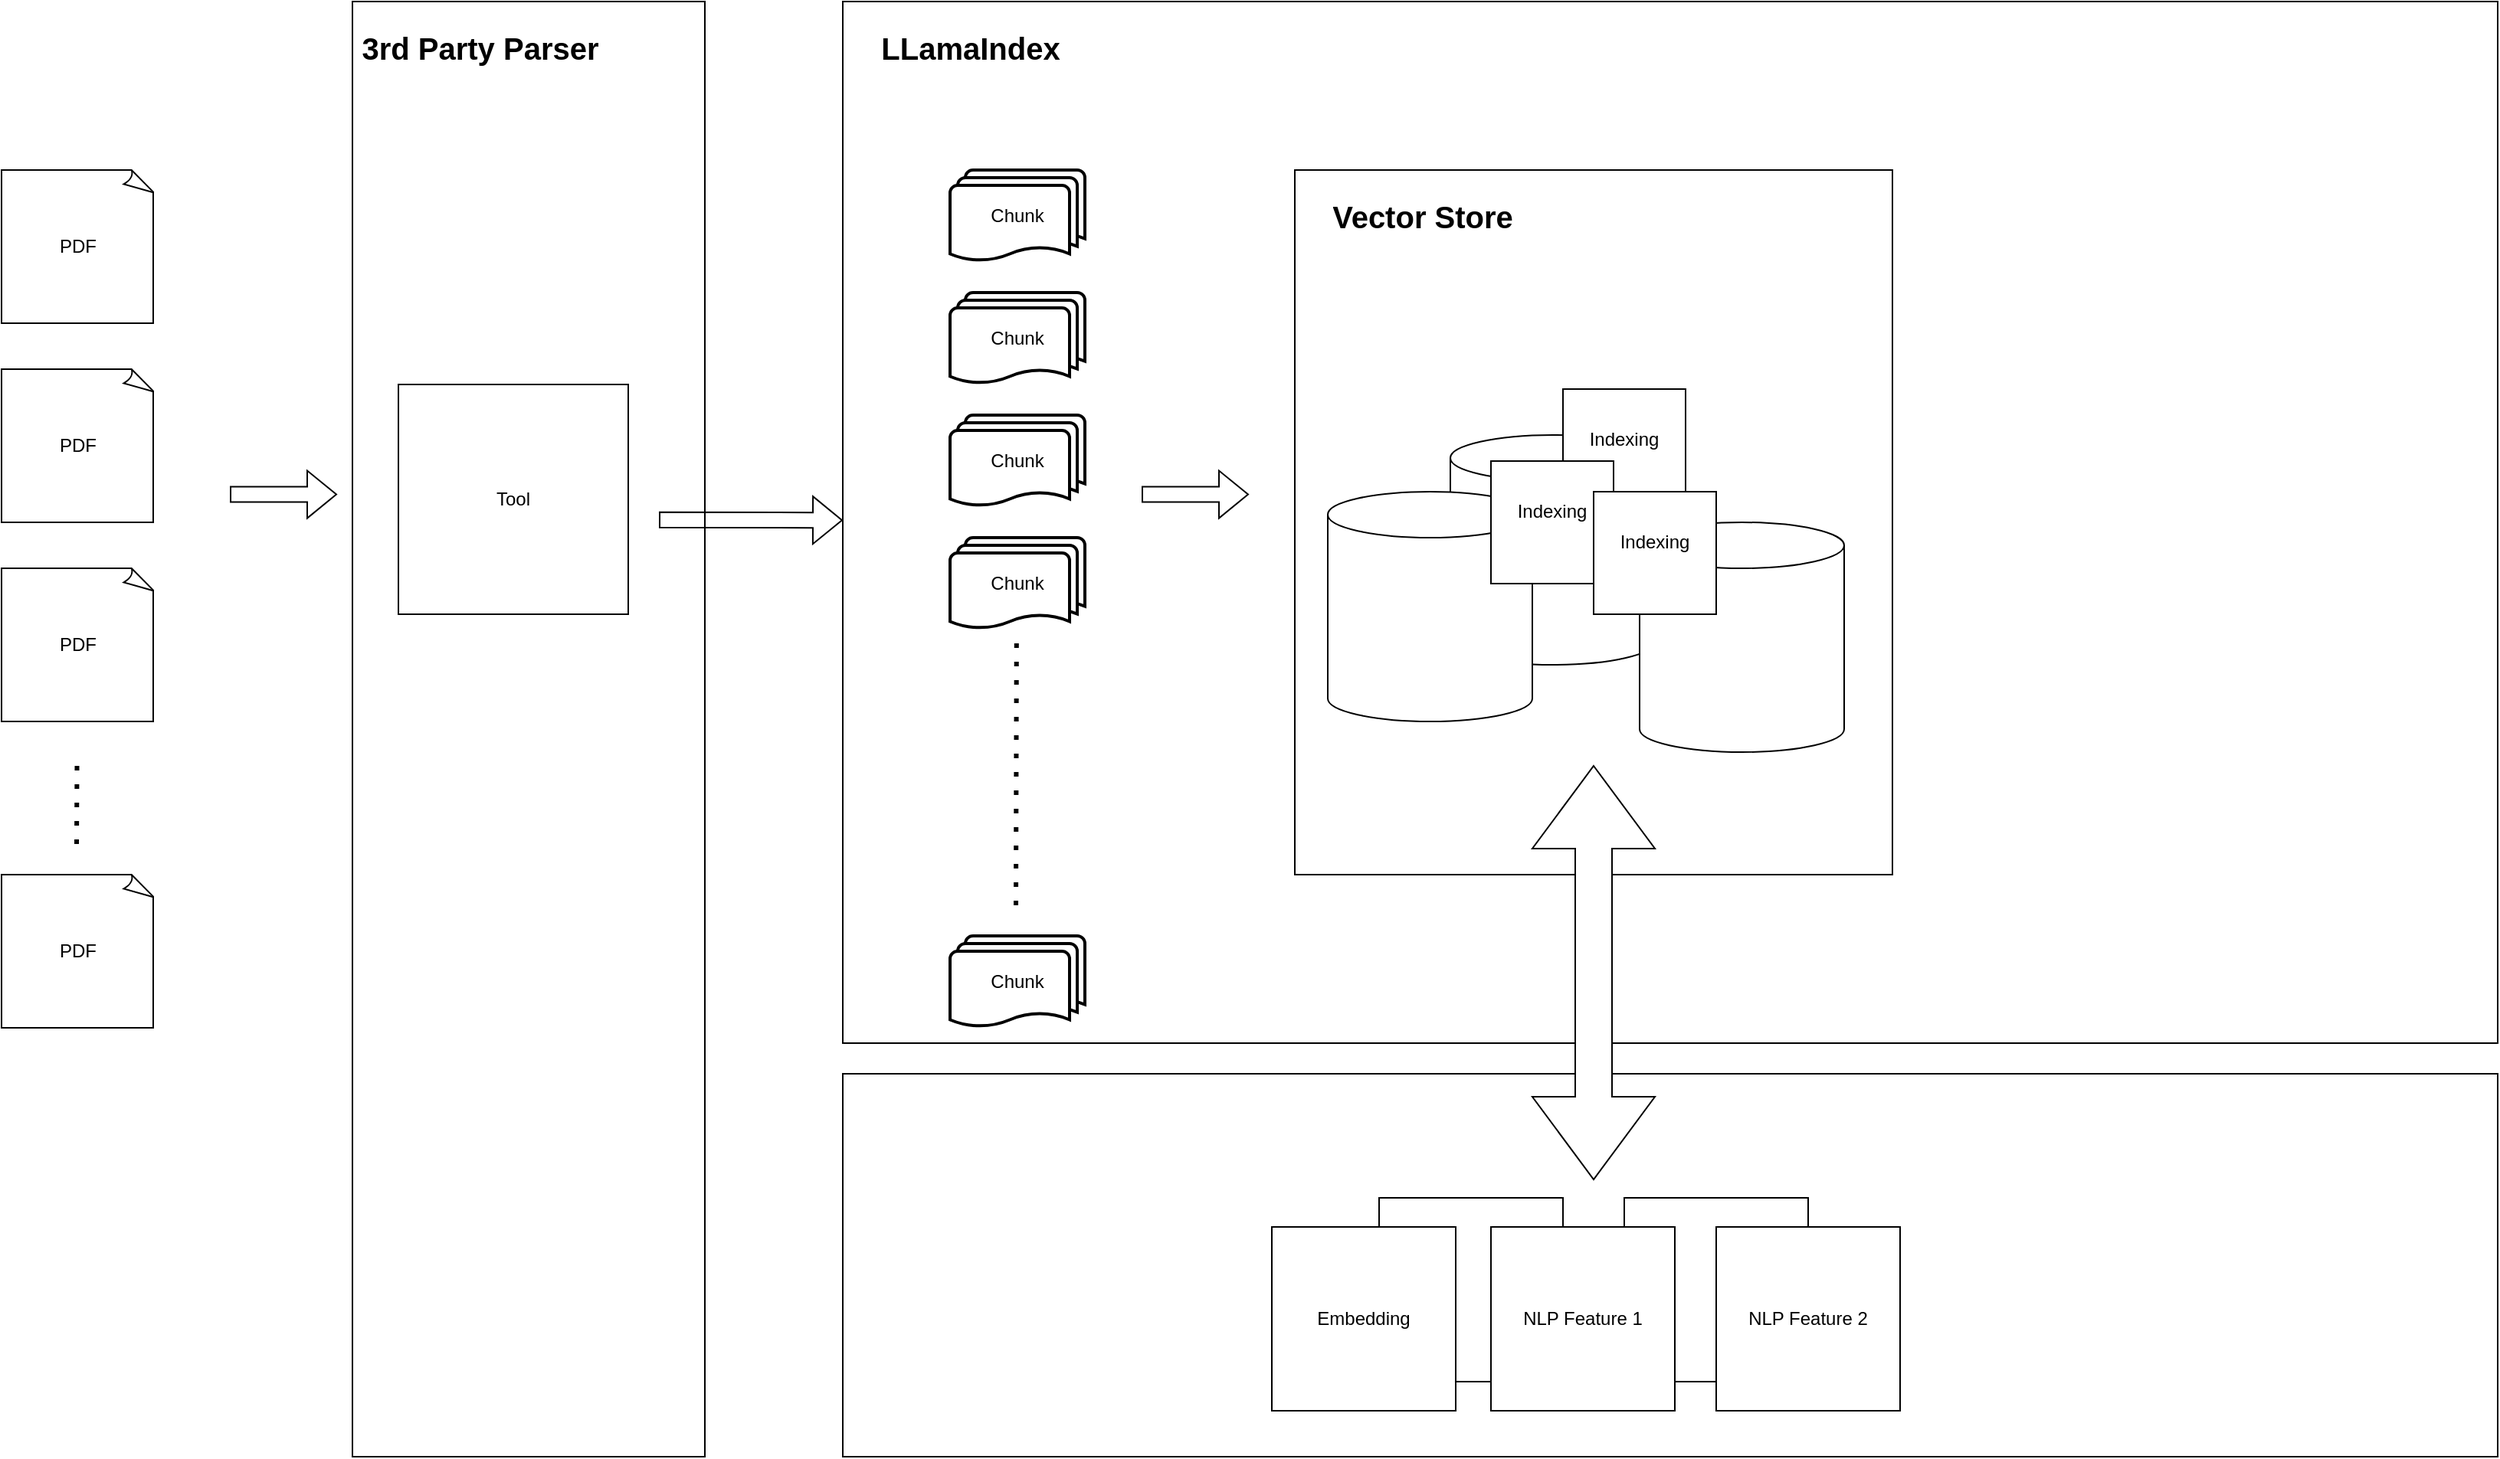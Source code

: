 <mxfile version="24.7.14">
  <diagram name="Page-1" id="pN1XQlbYyUQTMrj6d_k9">
    <mxGraphModel dx="3235" dy="1088" grid="1" gridSize="10" guides="1" tooltips="1" connect="1" arrows="1" fold="1" page="1" pageScale="1" pageWidth="1485" pageHeight="922" math="0" shadow="0">
      <root>
        <mxCell id="0" />
        <mxCell id="1" parent="0" />
        <mxCell id="QrmjmrRoubQutK9kr2hU-14" value="" style="whiteSpace=wrap;html=1;" vertex="1" parent="1">
          <mxGeometry width="230" height="950" as="geometry" />
        </mxCell>
        <mxCell id="QrmjmrRoubQutK9kr2hU-6" value="" style="whiteSpace=wrap;html=1;" vertex="1" parent="1">
          <mxGeometry x="320" width="1080" height="680" as="geometry" />
        </mxCell>
        <mxCell id="QrmjmrRoubQutK9kr2hU-4" value="" style="whiteSpace=wrap;html=1;" vertex="1" parent="1">
          <mxGeometry x="320" y="700" width="1080" height="250" as="geometry" />
        </mxCell>
        <mxCell id="QrmjmrRoubQutK9kr2hU-3" value="" style="whiteSpace=wrap;html=1;" vertex="1" parent="1">
          <mxGeometry x="615" y="110" width="390" height="460" as="geometry" />
        </mxCell>
        <mxCell id="RIgqfKvu0BtrX93I6pnI-25" value="" style="whiteSpace=wrap;html=1;aspect=fixed;" parent="1" vertex="1">
          <mxGeometry x="830" y="781" width="120" height="120" as="geometry" />
        </mxCell>
        <mxCell id="RIgqfKvu0BtrX93I6pnI-24" value="" style="whiteSpace=wrap;html=1;aspect=fixed;" parent="1" vertex="1">
          <mxGeometry x="670" y="781" width="120" height="120" as="geometry" />
        </mxCell>
        <mxCell id="RIgqfKvu0BtrX93I6pnI-1" value="Chunk" style="strokeWidth=2;html=1;shape=mxgraph.flowchart.multi-document;whiteSpace=wrap;" parent="1" vertex="1">
          <mxGeometry x="390" y="110" width="88" height="60" as="geometry" />
        </mxCell>
        <mxCell id="RIgqfKvu0BtrX93I6pnI-2" value="Chunk" style="strokeWidth=2;html=1;shape=mxgraph.flowchart.multi-document;whiteSpace=wrap;" parent="1" vertex="1">
          <mxGeometry x="390" y="190" width="88" height="60" as="geometry" />
        </mxCell>
        <mxCell id="RIgqfKvu0BtrX93I6pnI-3" value="Chunk" style="strokeWidth=2;html=1;shape=mxgraph.flowchart.multi-document;whiteSpace=wrap;" parent="1" vertex="1">
          <mxGeometry x="390" y="270" width="88" height="60" as="geometry" />
        </mxCell>
        <mxCell id="RIgqfKvu0BtrX93I6pnI-5" value="Chunk" style="strokeWidth=2;html=1;shape=mxgraph.flowchart.multi-document;whiteSpace=wrap;" parent="1" vertex="1">
          <mxGeometry x="390" y="610" width="88" height="60" as="geometry" />
        </mxCell>
        <mxCell id="RIgqfKvu0BtrX93I6pnI-6" value="" style="endArrow=none;dashed=1;html=1;dashPattern=1 3;strokeWidth=3;rounded=0;" parent="1" edge="1">
          <mxGeometry width="50" height="50" relative="1" as="geometry">
            <mxPoint x="433" y="590" as="sourcePoint" />
            <mxPoint x="433.41" y="412" as="targetPoint" />
          </mxGeometry>
        </mxCell>
        <mxCell id="RIgqfKvu0BtrX93I6pnI-8" value="Tool" style="whiteSpace=wrap;html=1;" parent="1" vertex="1">
          <mxGeometry x="30" y="250" width="150" height="150" as="geometry" />
        </mxCell>
        <mxCell id="RIgqfKvu0BtrX93I6pnI-9" value="" style="shape=flexArrow;endArrow=classic;html=1;rounded=0;" parent="1" edge="1" target="QrmjmrRoubQutK9kr2hU-6">
          <mxGeometry width="50" height="50" relative="1" as="geometry">
            <mxPoint x="200" y="338.33" as="sourcePoint" />
            <mxPoint x="270" y="338.33" as="targetPoint" />
          </mxGeometry>
        </mxCell>
        <mxCell id="RIgqfKvu0BtrX93I6pnI-13" value="PDF" style="whiteSpace=wrap;html=1;shape=mxgraph.basic.document" parent="1" vertex="1">
          <mxGeometry x="-229" y="110" width="100" height="100" as="geometry" />
        </mxCell>
        <mxCell id="RIgqfKvu0BtrX93I6pnI-14" value="PDF" style="whiteSpace=wrap;html=1;shape=mxgraph.basic.document" parent="1" vertex="1">
          <mxGeometry x="-229" y="240" width="100" height="100" as="geometry" />
        </mxCell>
        <mxCell id="RIgqfKvu0BtrX93I6pnI-15" value="PDF" style="whiteSpace=wrap;html=1;shape=mxgraph.basic.document" parent="1" vertex="1">
          <mxGeometry x="-229" y="370" width="100" height="100" as="geometry" />
        </mxCell>
        <mxCell id="RIgqfKvu0BtrX93I6pnI-16" value="PDF" style="whiteSpace=wrap;html=1;shape=mxgraph.basic.document" parent="1" vertex="1">
          <mxGeometry x="-229" y="570" width="100" height="100" as="geometry" />
        </mxCell>
        <mxCell id="RIgqfKvu0BtrX93I6pnI-17" value="" style="endArrow=none;dashed=1;html=1;dashPattern=1 3;strokeWidth=3;rounded=0;" parent="1" edge="1">
          <mxGeometry width="50" height="50" relative="1" as="geometry">
            <mxPoint x="-180" y="550" as="sourcePoint" />
            <mxPoint x="-179.71" y="490" as="targetPoint" />
          </mxGeometry>
        </mxCell>
        <mxCell id="RIgqfKvu0BtrX93I6pnI-18" value="Chunk" style="strokeWidth=2;html=1;shape=mxgraph.flowchart.multi-document;whiteSpace=wrap;" parent="1" vertex="1">
          <mxGeometry x="390" y="350" width="88" height="60" as="geometry" />
        </mxCell>
        <mxCell id="RIgqfKvu0BtrX93I6pnI-19" value="" style="shape=cylinder3;whiteSpace=wrap;html=1;boundedLbl=1;backgroundOutline=1;size=15;" parent="1" vertex="1">
          <mxGeometry x="716.5" y="283" width="133.5" height="150" as="geometry" />
        </mxCell>
        <mxCell id="RIgqfKvu0BtrX93I6pnI-21" value="Embedding" style="whiteSpace=wrap;html=1;aspect=fixed;direction=south;" parent="1" vertex="1">
          <mxGeometry x="600" y="800" width="120" height="120" as="geometry" />
        </mxCell>
        <mxCell id="RIgqfKvu0BtrX93I6pnI-22" value="&lt;div&gt;NLP Feature 1&lt;/div&gt;" style="whiteSpace=wrap;html=1;aspect=fixed;" parent="1" vertex="1">
          <mxGeometry x="743" y="800" width="120" height="120" as="geometry" />
        </mxCell>
        <mxCell id="RIgqfKvu0BtrX93I6pnI-23" value="&lt;div&gt;NLP Feature 2&lt;/div&gt;" style="whiteSpace=wrap;html=1;aspect=fixed;" parent="1" vertex="1">
          <mxGeometry x="890" y="800" width="120" height="120" as="geometry" />
        </mxCell>
        <mxCell id="RIgqfKvu0BtrX93I6pnI-26" value="" style="shape=flexArrow;endArrow=classic;html=1;rounded=0;" parent="1" edge="1">
          <mxGeometry width="50" height="50" relative="1" as="geometry">
            <mxPoint x="515" y="321.79" as="sourcePoint" />
            <mxPoint x="585" y="321.79" as="targetPoint" />
          </mxGeometry>
        </mxCell>
        <mxCell id="QrmjmrRoubQutK9kr2hU-2" value="Indexing&lt;div&gt;&lt;br&gt;&lt;/div&gt;" style="whiteSpace=wrap;html=1;aspect=fixed;" vertex="1" parent="1">
          <mxGeometry x="790" y="253" width="80" height="80" as="geometry" />
        </mxCell>
        <mxCell id="QrmjmrRoubQutK9kr2hU-5" value="" style="shape=flexArrow;endArrow=classic;html=1;rounded=0;" edge="1" parent="1">
          <mxGeometry width="50" height="50" relative="1" as="geometry">
            <mxPoint x="-80" y="321.79" as="sourcePoint" />
            <mxPoint x="-10" y="321.79" as="targetPoint" />
          </mxGeometry>
        </mxCell>
        <mxCell id="QrmjmrRoubQutK9kr2hU-7" value="" style="shape=doubleArrow;direction=south;whiteSpace=wrap;html=1;" vertex="1" parent="1">
          <mxGeometry x="770" y="499" width="80" height="270" as="geometry" />
        </mxCell>
        <mxCell id="QrmjmrRoubQutK9kr2hU-8" value="Vector Store" style="text;strokeColor=none;fillColor=none;align=center;verticalAlign=middle;spacingLeft=4;spacingRight=4;overflow=hidden;points=[[0,0.5],[1,0.5]];portConstraint=eastwest;rotatable=0;whiteSpace=wrap;html=1;fontSize=20;fontStyle=1" vertex="1" parent="1">
          <mxGeometry x="615" y="110" width="167" height="60" as="geometry" />
        </mxCell>
        <mxCell id="QrmjmrRoubQutK9kr2hU-9" value="" style="shape=cylinder3;whiteSpace=wrap;html=1;boundedLbl=1;backgroundOutline=1;size=15;" vertex="1" parent="1">
          <mxGeometry x="636.5" y="320" width="133.5" height="150" as="geometry" />
        </mxCell>
        <mxCell id="QrmjmrRoubQutK9kr2hU-10" value="" style="shape=cylinder3;whiteSpace=wrap;html=1;boundedLbl=1;backgroundOutline=1;size=15;" vertex="1" parent="1">
          <mxGeometry x="840" y="340" width="133.5" height="150" as="geometry" />
        </mxCell>
        <mxCell id="QrmjmrRoubQutK9kr2hU-11" value="Indexing&lt;div&gt;&lt;br&gt;&lt;/div&gt;" style="whiteSpace=wrap;html=1;aspect=fixed;" vertex="1" parent="1">
          <mxGeometry x="743" y="300" width="80" height="80" as="geometry" />
        </mxCell>
        <mxCell id="QrmjmrRoubQutK9kr2hU-12" value="Indexing&lt;div&gt;&lt;br&gt;&lt;/div&gt;" style="whiteSpace=wrap;html=1;aspect=fixed;" vertex="1" parent="1">
          <mxGeometry x="810" y="320" width="80" height="80" as="geometry" />
        </mxCell>
        <mxCell id="QrmjmrRoubQutK9kr2hU-13" value="LLamaIndex" style="text;strokeColor=none;fillColor=none;align=center;verticalAlign=middle;spacingLeft=4;spacingRight=4;overflow=hidden;points=[[0,0.5],[1,0.5]];portConstraint=eastwest;rotatable=0;whiteSpace=wrap;html=1;fontSize=20;fontStyle=1;labelBorderColor=none;labelBackgroundColor=default;" vertex="1" parent="1">
          <mxGeometry x="320" width="167" height="60" as="geometry" />
        </mxCell>
        <mxCell id="QrmjmrRoubQutK9kr2hU-16" value="3rd Party Parser" style="text;strokeColor=none;fillColor=none;align=center;verticalAlign=middle;spacingLeft=4;spacingRight=4;overflow=hidden;points=[[0,0.5],[1,0.5]];portConstraint=eastwest;rotatable=0;whiteSpace=wrap;html=1;fontSize=20;fontStyle=1;labelBorderColor=none;labelBackgroundColor=default;" vertex="1" parent="1">
          <mxGeometry width="167" height="60" as="geometry" />
        </mxCell>
      </root>
    </mxGraphModel>
  </diagram>
</mxfile>
